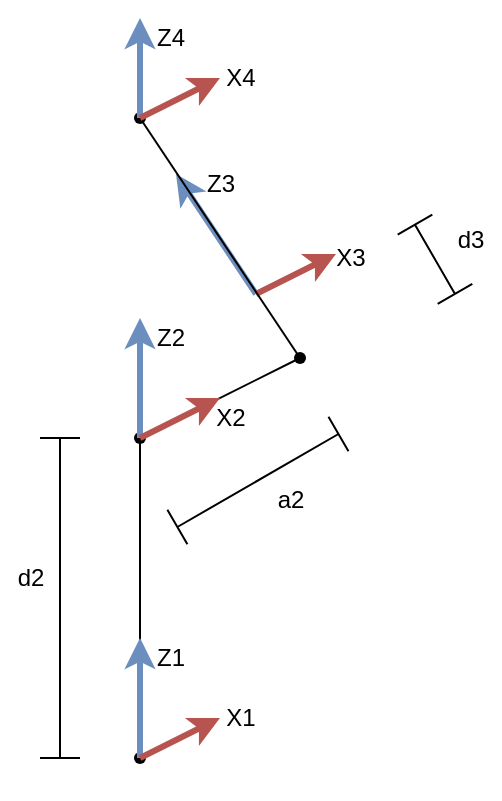 <mxfile version="15.8.7" type="device"><diagram id="1N9nu7UfppWOf4RHpgxc" name="第 1 页"><mxGraphModel dx="1566" dy="931" grid="1" gridSize="10" guides="1" tooltips="1" connect="1" arrows="1" fold="1" page="1" pageScale="1" pageWidth="827" pageHeight="1169" math="0" shadow="0"><root><mxCell id="0"/><mxCell id="1" parent="0"/><mxCell id="rGt91uXMw18_EqMTO0jp-1" value="" style="shape=waypoint;sketch=0;fillStyle=solid;size=6;pointerEvents=1;points=[];fillColor=none;resizable=0;rotatable=0;perimeter=centerPerimeter;snapToPoint=1;" vertex="1" parent="1"><mxGeometry x="180" y="540" width="40" height="40" as="geometry"/></mxCell><mxCell id="rGt91uXMw18_EqMTO0jp-2" value="" style="shape=waypoint;sketch=0;fillStyle=solid;size=6;pointerEvents=1;points=[];fillColor=none;resizable=0;rotatable=0;perimeter=centerPerimeter;snapToPoint=1;" vertex="1" parent="1"><mxGeometry x="180" y="380" width="40" height="40" as="geometry"/></mxCell><mxCell id="rGt91uXMw18_EqMTO0jp-3" value="" style="shape=waypoint;sketch=0;fillStyle=solid;size=6;pointerEvents=1;points=[];fillColor=none;resizable=0;rotatable=0;perimeter=centerPerimeter;snapToPoint=1;" vertex="1" parent="1"><mxGeometry x="260" y="340" width="40" height="40" as="geometry"/></mxCell><mxCell id="rGt91uXMw18_EqMTO0jp-4" value="" style="endArrow=none;html=1;rounded=0;entryX=0.6;entryY=0.375;entryDx=0;entryDy=0;entryPerimeter=0;" edge="1" parent="1" source="rGt91uXMw18_EqMTO0jp-1" target="rGt91uXMw18_EqMTO0jp-2"><mxGeometry width="50" height="50" relative="1" as="geometry"><mxPoint x="390" y="500" as="sourcePoint"/><mxPoint x="440" y="450" as="targetPoint"/></mxGeometry></mxCell><mxCell id="rGt91uXMw18_EqMTO0jp-5" value="" style="endArrow=none;html=1;rounded=0;entryX=0.525;entryY=0.675;entryDx=0;entryDy=0;entryPerimeter=0;" edge="1" parent="1" source="rGt91uXMw18_EqMTO0jp-2" target="rGt91uXMw18_EqMTO0jp-3"><mxGeometry width="50" height="50" relative="1" as="geometry"><mxPoint x="390" y="500" as="sourcePoint"/><mxPoint x="440" y="450" as="targetPoint"/></mxGeometry></mxCell><mxCell id="rGt91uXMw18_EqMTO0jp-6" value="" style="endArrow=none;html=1;rounded=0;exitDx=0;exitDy=0;exitPerimeter=0;startArrow=none;" edge="1" parent="1" source="rGt91uXMw18_EqMTO0jp-19"><mxGeometry width="50" height="50" relative="1" as="geometry"><mxPoint x="280" y="370" as="sourcePoint"/><mxPoint x="200" y="240" as="targetPoint"/></mxGeometry></mxCell><mxCell id="rGt91uXMw18_EqMTO0jp-7" value="" style="endArrow=classic;html=1;rounded=0;exitX=0.675;exitY=0.575;exitDx=0;exitDy=0;exitPerimeter=0;fillColor=#dae8fc;strokeColor=#6c8ebf;strokeWidth=3;" edge="1" parent="1" source="rGt91uXMw18_EqMTO0jp-1"><mxGeometry width="50" height="50" relative="1" as="geometry"><mxPoint x="390" y="500" as="sourcePoint"/><mxPoint x="200" y="500" as="targetPoint"/></mxGeometry></mxCell><mxCell id="rGt91uXMw18_EqMTO0jp-8" value="" style="endArrow=classic;html=1;rounded=0;strokeWidth=3;fillColor=#dae8fc;strokeColor=#6c8ebf;" edge="1" parent="1" source="rGt91uXMw18_EqMTO0jp-2"><mxGeometry width="50" height="50" relative="1" as="geometry"><mxPoint x="390" y="500" as="sourcePoint"/><mxPoint x="200" y="340" as="targetPoint"/></mxGeometry></mxCell><mxCell id="rGt91uXMw18_EqMTO0jp-9" value="" style="endArrow=classic;html=1;rounded=0;strokeWidth=3;fillColor=#dae8fc;strokeColor=#6c8ebf;" edge="1" parent="1"><mxGeometry width="50" height="50" relative="1" as="geometry"><mxPoint x="258" y="328" as="sourcePoint"/><mxPoint x="218" y="268" as="targetPoint"/></mxGeometry></mxCell><mxCell id="rGt91uXMw18_EqMTO0jp-10" value="" style="endArrow=classic;html=1;rounded=0;strokeWidth=3;fillColor=#f8cecc;strokeColor=#b85450;" edge="1" parent="1"><mxGeometry width="50" height="50" relative="1" as="geometry"><mxPoint x="200" y="560" as="sourcePoint"/><mxPoint x="240" y="540" as="targetPoint"/></mxGeometry></mxCell><mxCell id="rGt91uXMw18_EqMTO0jp-11" value="" style="endArrow=classic;html=1;rounded=0;strokeWidth=3;exitX=0.625;exitY=0.625;exitDx=0;exitDy=0;exitPerimeter=0;fillColor=#f8cecc;strokeColor=#b85450;" edge="1" parent="1" source="rGt91uXMw18_EqMTO0jp-2"><mxGeometry width="50" height="50" relative="1" as="geometry"><mxPoint x="390" y="400" as="sourcePoint"/><mxPoint x="240" y="380" as="targetPoint"/></mxGeometry></mxCell><mxCell id="rGt91uXMw18_EqMTO0jp-12" value="" style="endArrow=classic;html=1;rounded=0;strokeWidth=3;exitX=0.725;exitY=0.425;exitDx=0;exitDy=0;exitPerimeter=0;fillColor=#f8cecc;strokeColor=#b85450;" edge="1" parent="1"><mxGeometry width="50" height="50" relative="1" as="geometry"><mxPoint x="258" y="328" as="sourcePoint"/><mxPoint x="298" y="308" as="targetPoint"/></mxGeometry></mxCell><mxCell id="rGt91uXMw18_EqMTO0jp-13" value="Z1" style="text;html=1;resizable=0;autosize=1;align=center;verticalAlign=middle;points=[];fillColor=none;strokeColor=none;rounded=0;" vertex="1" parent="1"><mxGeometry x="200" y="500" width="30" height="20" as="geometry"/></mxCell><mxCell id="rGt91uXMw18_EqMTO0jp-14" value="Z2" style="text;html=1;resizable=0;autosize=1;align=center;verticalAlign=middle;points=[];fillColor=none;strokeColor=none;rounded=0;" vertex="1" parent="1"><mxGeometry x="200" y="340" width="30" height="20" as="geometry"/></mxCell><mxCell id="rGt91uXMw18_EqMTO0jp-15" value="Z3" style="text;html=1;resizable=0;autosize=1;align=center;verticalAlign=middle;points=[];fillColor=none;strokeColor=none;rounded=0;" vertex="1" parent="1"><mxGeometry x="225" y="263" width="30" height="20" as="geometry"/></mxCell><mxCell id="rGt91uXMw18_EqMTO0jp-16" value="X1" style="text;html=1;resizable=0;autosize=1;align=center;verticalAlign=middle;points=[];fillColor=none;strokeColor=none;rounded=0;" vertex="1" parent="1"><mxGeometry x="235" y="530" width="30" height="20" as="geometry"/></mxCell><mxCell id="rGt91uXMw18_EqMTO0jp-17" value="X2" style="text;html=1;resizable=0;autosize=1;align=center;verticalAlign=middle;points=[];fillColor=none;strokeColor=none;rounded=0;" vertex="1" parent="1"><mxGeometry x="230" y="380" width="30" height="20" as="geometry"/></mxCell><mxCell id="rGt91uXMw18_EqMTO0jp-18" value="X3" style="text;html=1;resizable=0;autosize=1;align=center;verticalAlign=middle;points=[];fillColor=none;strokeColor=none;rounded=0;" vertex="1" parent="1"><mxGeometry x="290" y="300" width="30" height="20" as="geometry"/></mxCell><mxCell id="rGt91uXMw18_EqMTO0jp-19" value="" style="shape=waypoint;sketch=0;fillStyle=solid;size=6;pointerEvents=1;points=[];fillColor=none;resizable=0;rotatable=0;perimeter=centerPerimeter;snapToPoint=1;" vertex="1" parent="1"><mxGeometry x="180" y="220" width="40" height="40" as="geometry"/></mxCell><mxCell id="rGt91uXMw18_EqMTO0jp-20" value="" style="endArrow=none;html=1;rounded=0;exitX=0.575;exitY=0.375;exitDx=0;exitDy=0;exitPerimeter=0;" edge="1" parent="1" source="rGt91uXMw18_EqMTO0jp-3" target="rGt91uXMw18_EqMTO0jp-19"><mxGeometry width="50" height="50" relative="1" as="geometry"><mxPoint x="280" y="360" as="sourcePoint"/><mxPoint x="200" y="240" as="targetPoint"/></mxGeometry></mxCell><mxCell id="rGt91uXMw18_EqMTO0jp-21" value="" style="endArrow=classic;html=1;rounded=0;strokeWidth=3;exitX=0.6;exitY=0.4;exitDx=0;exitDy=0;exitPerimeter=0;fillColor=#dae8fc;strokeColor=#6c8ebf;" edge="1" parent="1" source="rGt91uXMw18_EqMTO0jp-19"><mxGeometry width="50" height="50" relative="1" as="geometry"><mxPoint x="390" y="400" as="sourcePoint"/><mxPoint x="200" y="190" as="targetPoint"/></mxGeometry></mxCell><mxCell id="rGt91uXMw18_EqMTO0jp-22" value="Z4" style="text;html=1;resizable=0;autosize=1;align=center;verticalAlign=middle;points=[];fillColor=none;strokeColor=none;rounded=0;" vertex="1" parent="1"><mxGeometry x="200" y="190" width="30" height="20" as="geometry"/></mxCell><mxCell id="rGt91uXMw18_EqMTO0jp-23" value="" style="endArrow=classic;html=1;rounded=0;strokeWidth=3;exitX=0.45;exitY=0.675;exitDx=0;exitDy=0;exitPerimeter=0;fillColor=#f8cecc;strokeColor=#b85450;" edge="1" parent="1" source="rGt91uXMw18_EqMTO0jp-19"><mxGeometry width="50" height="50" relative="1" as="geometry"><mxPoint x="390" y="400" as="sourcePoint"/><mxPoint x="240" y="220" as="targetPoint"/></mxGeometry></mxCell><mxCell id="rGt91uXMw18_EqMTO0jp-24" value="X4" style="text;html=1;resizable=0;autosize=1;align=center;verticalAlign=middle;points=[];fillColor=none;strokeColor=none;rounded=0;" vertex="1" parent="1"><mxGeometry x="235" y="210" width="30" height="20" as="geometry"/></mxCell><mxCell id="rGt91uXMw18_EqMTO0jp-25" value="a2" style="text;html=1;resizable=0;autosize=1;align=center;verticalAlign=middle;points=[];fillColor=none;strokeColor=none;rounded=0;" vertex="1" parent="1"><mxGeometry x="260" y="421" width="30" height="20" as="geometry"/></mxCell><mxCell id="rGt91uXMw18_EqMTO0jp-26" value="" style="shape=crossbar;whiteSpace=wrap;html=1;rounded=1;rotation=-30;" vertex="1" parent="1"><mxGeometry x="212.46" y="411.25" width="93" height="20" as="geometry"/></mxCell><mxCell id="rGt91uXMw18_EqMTO0jp-27" value="" style="shape=crossbar;whiteSpace=wrap;html=1;rounded=1;direction=south;" vertex="1" parent="1"><mxGeometry x="150" y="400" width="20" height="160" as="geometry"/></mxCell><mxCell id="rGt91uXMw18_EqMTO0jp-28" value="d2" style="text;html=1;resizable=0;autosize=1;align=center;verticalAlign=middle;points=[];fillColor=none;strokeColor=none;rounded=0;" vertex="1" parent="1"><mxGeometry x="130" y="460" width="30" height="20" as="geometry"/></mxCell><mxCell id="rGt91uXMw18_EqMTO0jp-29" value="" style="shape=crossbar;whiteSpace=wrap;html=1;rounded=1;direction=south;rotation=-30;" vertex="1" parent="1"><mxGeometry x="337.5" y="290.67" width="20" height="40" as="geometry"/></mxCell><mxCell id="rGt91uXMw18_EqMTO0jp-30" value="d3" style="text;html=1;resizable=0;autosize=1;align=center;verticalAlign=middle;points=[];fillColor=none;strokeColor=none;rounded=0;" vertex="1" parent="1"><mxGeometry x="350" y="290.67" width="30" height="20" as="geometry"/></mxCell></root></mxGraphModel></diagram></mxfile>